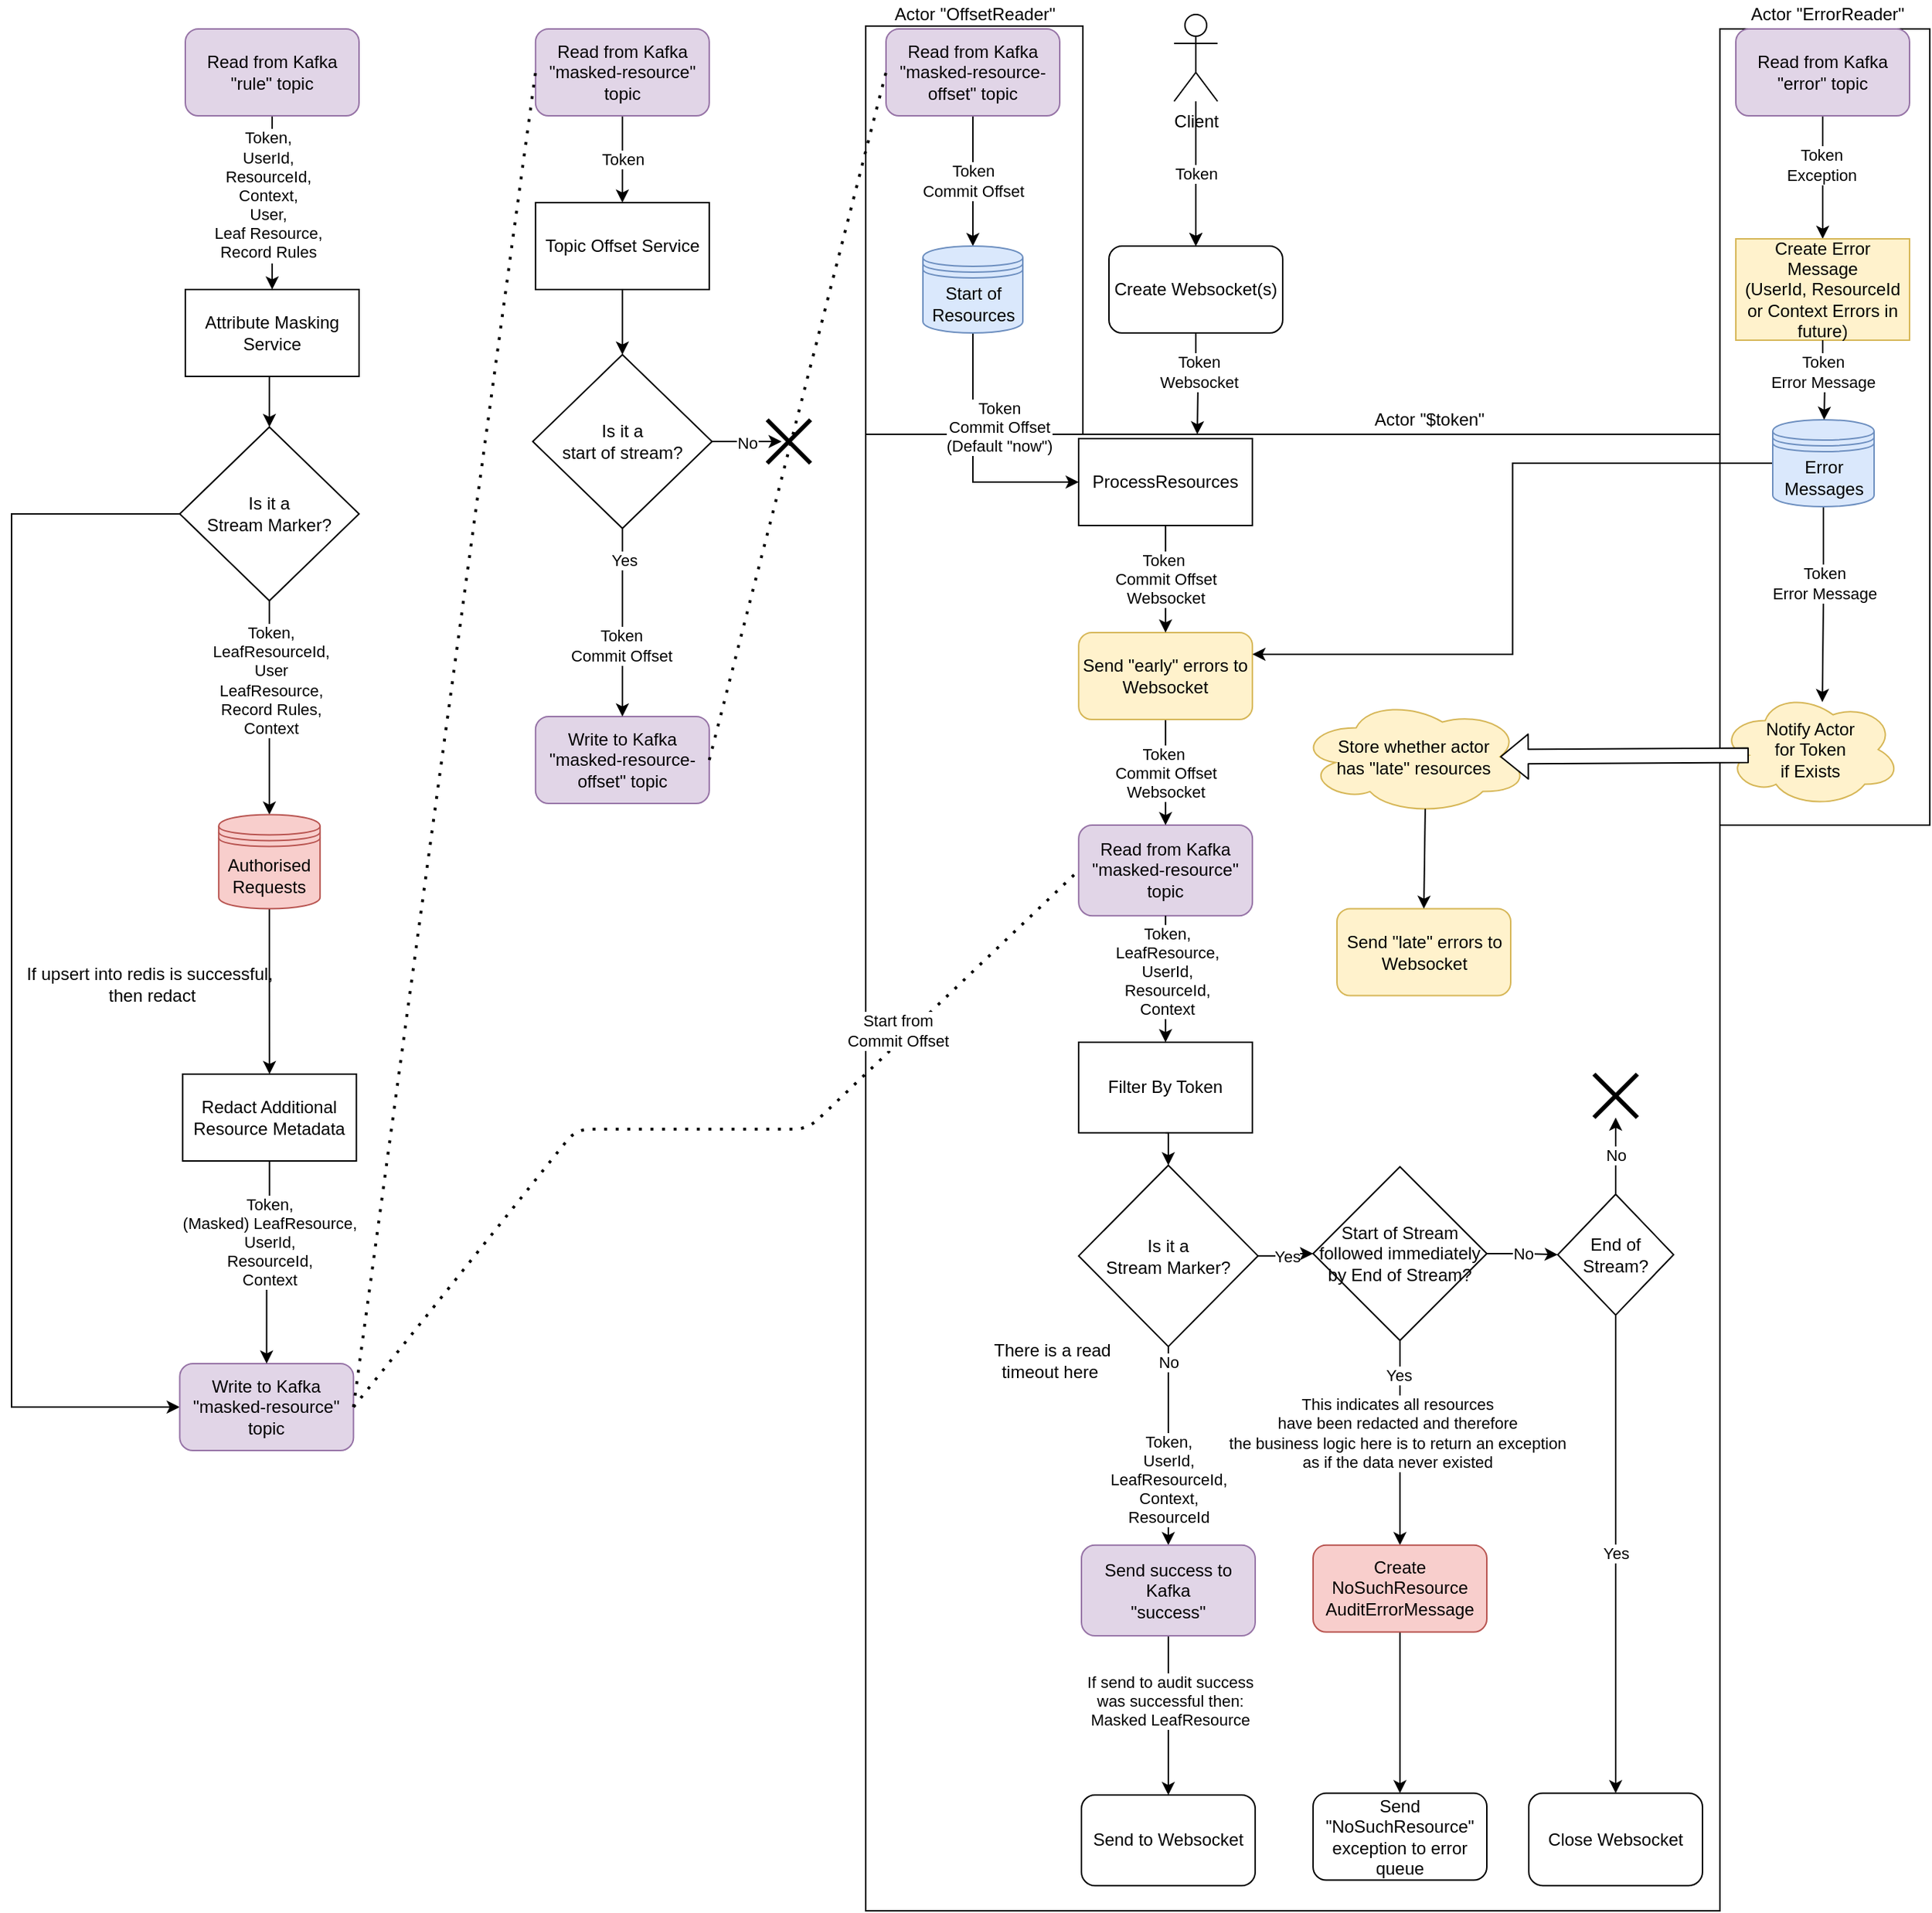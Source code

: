 <mxfile version="14.9.1" type="device"><diagram id="lWRe2f4_AiHqAnIAeXp1" name="Page-1"><mxGraphModel dx="2062" dy="1122" grid="1" gridSize="10" guides="1" tooltips="1" connect="1" arrows="1" fold="1" page="0" pageScale="1" pageWidth="827" pageHeight="1169" math="0" shadow="0"><root><mxCell id="0"/><mxCell id="1" parent="0"/><mxCell id="x7cPvZ7KyVq9PWXrn66x-4" value="" style="rounded=0;whiteSpace=wrap;html=1;fillColor=none;" parent="1" vertex="1"><mxGeometry x="960" y="358" width="150" height="282" as="geometry"/></mxCell><mxCell id="x7cPvZ7KyVq9PWXrn66x-7" value="" style="rounded=0;whiteSpace=wrap;html=1;fillColor=none;" parent="1" vertex="1"><mxGeometry x="1550" y="360" width="145" height="550" as="geometry"/></mxCell><mxCell id="cmhVsMMkOoJrW_JN44RO-138" value="" style="rounded=0;whiteSpace=wrap;html=1;fillColor=none;" parent="1" vertex="1"><mxGeometry x="960" y="640" width="590" height="1020" as="geometry"/></mxCell><mxCell id="oZyTMZYtAXs1u3VE4Ej2-74" style="edgeStyle=orthogonalEdgeStyle;rounded=0;orthogonalLoop=1;jettySize=auto;html=1;exitX=0.5;exitY=1;exitDx=0;exitDy=0;entryX=0.5;entryY=0;entryDx=0;entryDy=0;" parent="1" source="oZyTMZYtAXs1u3VE4Ej2-63" target="oZyTMZYtAXs1u3VE4Ej2-73" edge="1"><mxGeometry relative="1" as="geometry"/></mxCell><mxCell id="oZyTMZYtAXs1u3VE4Ej2-63" value="Attribute Masking Service" style="rounded=0;whiteSpace=wrap;html=1;" parent="1" vertex="1"><mxGeometry x="490.0" y="540" width="120" height="60" as="geometry"/></mxCell><mxCell id="oZyTMZYtAXs1u3VE4Ej2-65" style="edgeStyle=orthogonalEdgeStyle;rounded=0;orthogonalLoop=1;jettySize=auto;html=1;exitX=0.5;exitY=1;exitDx=0;exitDy=0;entryX=0.5;entryY=0;entryDx=0;entryDy=0;" parent="1" source="oZyTMZYtAXs1u3VE4Ej2-64" target="oZyTMZYtAXs1u3VE4Ej2-63" edge="1"><mxGeometry relative="1" as="geometry"/></mxCell><mxCell id="emOmZ1jwaG1Uoyf71ebE-11" value="&lt;span style=&quot;font-family: &amp;#34;helvetica&amp;#34;&quot;&gt;Token,&lt;/span&gt;&lt;br style=&quot;font-family: &amp;#34;helvetica&amp;#34;&quot;&gt;&lt;span style=&quot;font-family: &amp;#34;helvetica&amp;#34;&quot;&gt;UserId,&lt;/span&gt;&lt;br style=&quot;font-family: &amp;#34;helvetica&amp;#34;&quot;&gt;&lt;span style=&quot;font-family: &amp;#34;helvetica&amp;#34;&quot;&gt;ResourceId,&lt;/span&gt;&lt;br style=&quot;font-family: &amp;#34;helvetica&amp;#34;&quot;&gt;&lt;span style=&quot;font-family: &amp;#34;helvetica&amp;#34;&quot;&gt;Context,&lt;/span&gt;&lt;br style=&quot;font-family: &amp;#34;helvetica&amp;#34;&quot;&gt;&lt;span style=&quot;font-family: &amp;#34;helvetica&amp;#34;&quot;&gt;User,&lt;/span&gt;&lt;br style=&quot;font-family: &amp;#34;helvetica&amp;#34;&quot;&gt;&lt;span style=&quot;font-family: &amp;#34;helvetica&amp;#34;&quot;&gt;Leaf Resource,&lt;br&gt;Record Rules&lt;br&gt;&lt;/span&gt;" style="edgeLabel;html=1;align=center;verticalAlign=middle;resizable=0;points=[];" parent="oZyTMZYtAXs1u3VE4Ej2-65" vertex="1" connectable="0"><mxGeometry x="-0.233" y="-3" relative="1" as="geometry"><mxPoint y="9" as="offset"/></mxGeometry></mxCell><mxCell id="oZyTMZYtAXs1u3VE4Ej2-64" value="&lt;div&gt;Read from Kafka&lt;/div&gt;&lt;div&gt;&quot;rule&quot; topic&lt;br&gt;&lt;/div&gt;" style="rounded=1;whiteSpace=wrap;html=1;fillColor=#e1d5e7;strokeColor=#9673a6;" parent="1" vertex="1"><mxGeometry x="490" y="360" width="120" height="60" as="geometry"/></mxCell><mxCell id="cmhVsMMkOoJrW_JN44RO-5" style="edgeStyle=orthogonalEdgeStyle;rounded=0;orthogonalLoop=1;jettySize=auto;html=1;exitX=0;exitY=0.5;exitDx=0;exitDy=0;entryX=0;entryY=0.5;entryDx=0;entryDy=0;" parent="1" source="oZyTMZYtAXs1u3VE4Ej2-73" target="oZyTMZYtAXs1u3VE4Ej2-76" edge="1"><mxGeometry relative="1" as="geometry"><Array as="points"><mxPoint x="370" y="695"/><mxPoint x="370" y="1312"/></Array></mxGeometry></mxCell><mxCell id="cmhVsMMkOoJrW_JN44RO-6" style="edgeStyle=orthogonalEdgeStyle;rounded=0;orthogonalLoop=1;jettySize=auto;html=1;exitX=0.5;exitY=1;exitDx=0;exitDy=0;entryX=0.5;entryY=0;entryDx=0;entryDy=0;" parent="1" source="oZyTMZYtAXs1u3VE4Ej2-73" target="D1O1iKfWJfiET4YTJFRm-7" edge="1"><mxGeometry relative="1" as="geometry"/></mxCell><mxCell id="cmhVsMMkOoJrW_JN44RO-7" value="Token,&lt;br&gt;LeafResourceId,&lt;br&gt;User&lt;br&gt;LeafResource,&lt;br&gt;Record Rules,&lt;br&gt;Context" style="edgeLabel;html=1;align=center;verticalAlign=middle;resizable=0;points=[];" parent="cmhVsMMkOoJrW_JN44RO-6" vertex="1" connectable="0"><mxGeometry x="-0.256" y="1" relative="1" as="geometry"><mxPoint as="offset"/></mxGeometry></mxCell><mxCell id="oZyTMZYtAXs1u3VE4Ej2-73" value="Is it a &lt;br&gt;Stream Marker?" style="rhombus;whiteSpace=wrap;html=1;" parent="1" vertex="1"><mxGeometry x="486.17" y="635" width="123.83" height="120" as="geometry"/></mxCell><mxCell id="oZyTMZYtAXs1u3VE4Ej2-76" value="&lt;div&gt;Write to Kafka&lt;/div&gt;&lt;div&gt;&quot;masked-resource&quot; topic&lt;br&gt;&lt;/div&gt;" style="rounded=1;whiteSpace=wrap;html=1;fillColor=#e1d5e7;strokeColor=#9673a6;" parent="1" vertex="1"><mxGeometry x="486.17" y="1282" width="120" height="60" as="geometry"/></mxCell><mxCell id="oZyTMZYtAXs1u3VE4Ej2-82" style="edgeStyle=orthogonalEdgeStyle;rounded=0;orthogonalLoop=1;jettySize=auto;html=1;exitX=0.5;exitY=1;exitDx=0;exitDy=0;entryX=0.5;entryY=0;entryDx=0;entryDy=0;" parent="1" source="oZyTMZYtAXs1u3VE4Ej2-80" target="oZyTMZYtAXs1u3VE4Ej2-76" edge="1"><mxGeometry relative="1" as="geometry"/></mxCell><mxCell id="emOmZ1jwaG1Uoyf71ebE-16" value="Token,&lt;br&gt;(Masked) LeafResource,&lt;br&gt;UserId,&lt;br&gt;ResourceId,&lt;br&gt;Context" style="edgeLabel;html=1;align=center;verticalAlign=middle;resizable=0;points=[];" parent="oZyTMZYtAXs1u3VE4Ej2-82" vertex="1" connectable="0"><mxGeometry x="-0.214" relative="1" as="geometry"><mxPoint as="offset"/></mxGeometry></mxCell><mxCell id="oZyTMZYtAXs1u3VE4Ej2-80" value="Redact Additional Resource Metadata" style="rounded=0;whiteSpace=wrap;html=1;" parent="1" vertex="1"><mxGeometry x="488.17" y="1082" width="120" height="60" as="geometry"/></mxCell><mxCell id="oZyTMZYtAXs1u3VE4Ej2-90" value="Token" style="edgeStyle=orthogonalEdgeStyle;rounded=0;orthogonalLoop=1;jettySize=auto;html=1;exitX=0.5;exitY=1;exitDx=0;exitDy=0;" parent="1" source="oZyTMZYtAXs1u3VE4Ej2-86" target="oZyTMZYtAXs1u3VE4Ej2-89" edge="1"><mxGeometry relative="1" as="geometry"/></mxCell><mxCell id="oZyTMZYtAXs1u3VE4Ej2-86" value="&lt;div&gt;Read from Kafka&lt;/div&gt;&lt;div&gt;&quot;masked-resource&quot; topic&lt;br&gt;&lt;/div&gt;" style="rounded=1;whiteSpace=wrap;html=1;fillColor=#e1d5e7;strokeColor=#9673a6;" parent="1" vertex="1"><mxGeometry x="731.91" y="360" width="120" height="60" as="geometry"/></mxCell><mxCell id="oZyTMZYtAXs1u3VE4Ej2-87" value="" style="endArrow=none;dashed=1;html=1;dashPattern=1 3;strokeWidth=2;exitX=1;exitY=0.5;exitDx=0;exitDy=0;entryX=0;entryY=0.5;entryDx=0;entryDy=0;" parent="1" source="oZyTMZYtAXs1u3VE4Ej2-76" target="oZyTMZYtAXs1u3VE4Ej2-86" edge="1"><mxGeometry width="50" height="50" relative="1" as="geometry"><mxPoint x="410.0" y="1050" as="sourcePoint"/><mxPoint x="786.16" y="230" as="targetPoint"/></mxGeometry></mxCell><mxCell id="oZyTMZYtAXs1u3VE4Ej2-92" style="edgeStyle=orthogonalEdgeStyle;rounded=0;orthogonalLoop=1;jettySize=auto;html=1;exitX=0.5;exitY=1;exitDx=0;exitDy=0;entryX=0.5;entryY=0;entryDx=0;entryDy=0;" parent="1" source="oZyTMZYtAXs1u3VE4Ej2-89" target="oZyTMZYtAXs1u3VE4Ej2-91" edge="1"><mxGeometry relative="1" as="geometry"/></mxCell><mxCell id="oZyTMZYtAXs1u3VE4Ej2-89" value="Topic Offset Service" style="rounded=0;whiteSpace=wrap;html=1;" parent="1" vertex="1"><mxGeometry x="731.91" y="480" width="120" height="60" as="geometry"/></mxCell><mxCell id="IkWYzytS9ajepoEVK5wf-5" value="No" style="edgeStyle=orthogonalEdgeStyle;rounded=0;orthogonalLoop=1;jettySize=auto;html=1;exitX=1;exitY=0.5;exitDx=0;exitDy=0;entryX=0.333;entryY=0.4;entryDx=0;entryDy=0;entryPerimeter=0;" parent="1" source="oZyTMZYtAXs1u3VE4Ej2-91" edge="1"><mxGeometry relative="1" as="geometry"><mxPoint x="901.9" y="645" as="targetPoint"/></mxGeometry></mxCell><mxCell id="oZyTMZYtAXs1u3VE4Ej2-91" value="Is it a &lt;br&gt;start of stream?" style="rhombus;whiteSpace=wrap;html=1;" parent="1" vertex="1"><mxGeometry x="730" y="585" width="123.83" height="120" as="geometry"/></mxCell><mxCell id="oZyTMZYtAXs1u3VE4Ej2-95" value="&lt;div&gt;Write to Kafka&lt;/div&gt;&lt;div&gt;&quot;masked-resource-offset&quot; topic&lt;br&gt;&lt;/div&gt;" style="rounded=1;whiteSpace=wrap;html=1;fillColor=#e1d5e7;strokeColor=#9673a6;" parent="1" vertex="1"><mxGeometry x="731.91" y="835" width="120" height="60" as="geometry"/></mxCell><mxCell id="oZyTMZYtAXs1u3VE4Ej2-100" value="&lt;br&gt;&lt;br&gt;" style="edgeStyle=orthogonalEdgeStyle;rounded=0;orthogonalLoop=1;jettySize=auto;html=1;exitX=0.5;exitY=1;exitDx=0;exitDy=0;" parent="1" source="oZyTMZYtAXs1u3VE4Ej2-91" target="oZyTMZYtAXs1u3VE4Ej2-95" edge="1"><mxGeometry relative="1" as="geometry"><mxPoint x="791.91" y="880" as="targetPoint"/><mxPoint x="791.91" y="840" as="sourcePoint"/></mxGeometry></mxCell><mxCell id="wMG-wPAZ4d2mq8pwCgSi-7" value="Yes" style="edgeLabel;html=1;align=center;verticalAlign=middle;resizable=0;points=[];" vertex="1" connectable="0" parent="oZyTMZYtAXs1u3VE4Ej2-100"><mxGeometry x="-0.661" y="1" relative="1" as="geometry"><mxPoint as="offset"/></mxGeometry></mxCell><mxCell id="wMG-wPAZ4d2mq8pwCgSi-8" value="Token&lt;br&gt;Commit Offset" style="edgeLabel;html=1;align=center;verticalAlign=middle;resizable=0;points=[];" vertex="1" connectable="0" parent="oZyTMZYtAXs1u3VE4Ej2-100"><mxGeometry x="0.246" y="-1" relative="1" as="geometry"><mxPoint as="offset"/></mxGeometry></mxCell><mxCell id="oZyTMZYtAXs1u3VE4Ej2-110" value="Token&lt;br&gt;Commit Offset" style="edgeStyle=orthogonalEdgeStyle;rounded=0;orthogonalLoop=1;jettySize=auto;html=1;exitX=0.5;exitY=1;exitDx=0;exitDy=0;entryX=0.5;entryY=0;entryDx=0;entryDy=0;" parent="1" source="oZyTMZYtAXs1u3VE4Ej2-107" target="g_IIWOk1Ig6kXhPIuZ29-36" edge="1"><mxGeometry relative="1" as="geometry"><mxPoint x="1034" y="510" as="targetPoint"/></mxGeometry></mxCell><mxCell id="oZyTMZYtAXs1u3VE4Ej2-107" value="&lt;div&gt;Read from Kafka&lt;/div&gt;&lt;div&gt;&quot;masked-resource-offset&quot; topic&lt;br&gt;&lt;/div&gt;" style="rounded=1;whiteSpace=wrap;html=1;fillColor=#e1d5e7;strokeColor=#9673a6;" parent="1" vertex="1"><mxGeometry x="974" y="360" width="120" height="60" as="geometry"/></mxCell><mxCell id="oZyTMZYtAXs1u3VE4Ej2-108" value="" style="endArrow=none;dashed=1;html=1;dashPattern=1 3;strokeWidth=2;exitX=1;exitY=0.5;exitDx=0;exitDy=0;entryX=0;entryY=0.5;entryDx=0;entryDy=0;" parent="1" source="oZyTMZYtAXs1u3VE4Ej2-95" target="oZyTMZYtAXs1u3VE4Ej2-107" edge="1"><mxGeometry width="50" height="50" relative="1" as="geometry"><mxPoint x="590" y="840" as="sourcePoint"/><mxPoint x="640" y="790" as="targetPoint"/></mxGeometry></mxCell><mxCell id="oZyTMZYtAXs1u3VE4Ej2-118" value="" style="endArrow=none;dashed=1;html=1;dashPattern=1 3;strokeWidth=2;exitX=1;exitY=0.5;exitDx=0;exitDy=0;entryX=0;entryY=0.5;entryDx=0;entryDy=0;" parent="1" source="oZyTMZYtAXs1u3VE4Ej2-76" target="oZyTMZYtAXs1u3VE4Ej2-114" edge="1"><mxGeometry width="50" height="50" relative="1" as="geometry"><mxPoint x="590" y="840" as="sourcePoint"/><mxPoint x="640" y="790" as="targetPoint"/><Array as="points"><mxPoint x="760" y="1120"/><mxPoint x="920" y="1120"/></Array></mxGeometry></mxCell><mxCell id="emOmZ1jwaG1Uoyf71ebE-19" value="&lt;div&gt;Start from &lt;br&gt;&lt;/div&gt;&lt;div&gt;Commit Offset&lt;/div&gt;" style="edgeLabel;html=1;align=center;verticalAlign=middle;resizable=0;points=[];" parent="oZyTMZYtAXs1u3VE4Ej2-118" vertex="1" connectable="0"><mxGeometry x="0.858" y="3" relative="1" as="geometry"><mxPoint x="-89.38" y="80.33" as="offset"/></mxGeometry></mxCell><mxCell id="cmhVsMMkOoJrW_JN44RO-4" style="edgeStyle=orthogonalEdgeStyle;rounded=0;orthogonalLoop=1;jettySize=auto;html=1;exitX=0.5;exitY=1;exitDx=0;exitDy=0;entryX=0.5;entryY=0;entryDx=0;entryDy=0;" parent="1" source="D1O1iKfWJfiET4YTJFRm-7" target="oZyTMZYtAXs1u3VE4Ej2-80" edge="1"><mxGeometry relative="1" as="geometry"/></mxCell><mxCell id="D1O1iKfWJfiET4YTJFRm-7" value="Authorised Requests" style="shape=datastore;whiteSpace=wrap;html=1;fillColor=#f8cecc;strokeColor=#b85450;" parent="1" vertex="1"><mxGeometry x="513.09" y="902.78" width="70" height="65" as="geometry"/></mxCell><mxCell id="oZyTMZYtAXs1u3VE4Ej2-114" value="&lt;div&gt;Read from Kafka&lt;/div&gt;&lt;div&gt;&quot;masked-resource&quot; topic&lt;br&gt;&lt;/div&gt;" style="rounded=1;whiteSpace=wrap;html=1;fillColor=#e1d5e7;strokeColor=#9673a6;" parent="1" vertex="1"><mxGeometry x="1107.09" y="910.001" width="120" height="62.586" as="geometry"/></mxCell><mxCell id="oZyTMZYtAXs1u3VE4Ej2-127" value="Send to Websocket" style="rounded=1;whiteSpace=wrap;html=1;" parent="1" vertex="1"><mxGeometry x="1109" y="1580.004" width="120" height="62.586" as="geometry"/></mxCell><mxCell id="cmhVsMMkOoJrW_JN44RO-20" value="No" style="edgeStyle=orthogonalEdgeStyle;rounded=0;orthogonalLoop=1;jettySize=auto;html=1;" parent="1" source="oZyTMZYtAXs1u3VE4Ej2-129" target="cmhVsMMkOoJrW_JN44RO-22" edge="1"><mxGeometry relative="1" as="geometry"><mxPoint x="1409" y="1207" as="targetPoint"/></mxGeometry></mxCell><mxCell id="oZyTMZYtAXs1u3VE4Ej2-129" value="End of Stream?" style="rhombus;whiteSpace=wrap;html=1;" parent="1" vertex="1"><mxGeometry x="1438" y="1164.998" width="80" height="83.448" as="geometry"/></mxCell><mxCell id="IkWYzytS9ajepoEVK5wf-3" value="&lt;span style=&quot;color: rgb(0 , 0 , 0) ; font-family: &amp;#34;helvetica&amp;#34; ; font-size: 11px ; font-style: normal ; font-weight: 400 ; letter-spacing: normal ; text-align: center ; text-indent: 0px ; text-transform: none ; word-spacing: 0px ; background-color: rgb(255 , 255 , 255) ; display: inline ; float: none&quot;&gt;Token,&lt;/span&gt;&lt;br style=&quot;color: rgb(0 , 0 , 0) ; font-family: &amp;#34;helvetica&amp;#34; ; font-size: 11px ; font-style: normal ; font-weight: 400 ; letter-spacing: normal ; text-align: center ; text-indent: 0px ; text-transform: none ; word-spacing: 0px&quot;&gt;&lt;span style=&quot;color: rgb(0 , 0 , 0) ; font-family: &amp;#34;helvetica&amp;#34; ; font-size: 11px ; font-style: normal ; font-weight: 400 ; letter-spacing: normal ; text-align: center ; text-indent: 0px ; text-transform: none ; word-spacing: 0px ; background-color: rgb(255 , 255 , 255) ; display: inline ; float: none&quot;&gt;UserId,&lt;/span&gt;&lt;br style=&quot;color: rgb(0 , 0 , 0) ; font-family: &amp;#34;helvetica&amp;#34; ; font-size: 11px ; font-style: normal ; font-weight: 400 ; letter-spacing: normal ; text-align: center ; text-indent: 0px ; text-transform: none ; word-spacing: 0px&quot;&gt;&lt;span style=&quot;color: rgb(0 , 0 , 0) ; font-family: &amp;#34;helvetica&amp;#34; ; font-size: 11px ; font-style: normal ; font-weight: 400 ; letter-spacing: normal ; text-align: center ; text-indent: 0px ; text-transform: none ; word-spacing: 0px ; background-color: rgb(255 , 255 , 255) ; display: inline ; float: none&quot;&gt;LeafResourceId,&lt;/span&gt;&lt;br style=&quot;color: rgb(0 , 0 , 0) ; font-family: &amp;#34;helvetica&amp;#34; ; font-size: 11px ; font-style: normal ; font-weight: 400 ; letter-spacing: normal ; text-align: center ; text-indent: 0px ; text-transform: none ; word-spacing: 0px&quot;&gt;&lt;span style=&quot;color: rgb(0 , 0 , 0) ; font-family: &amp;#34;helvetica&amp;#34; ; font-size: 11px ; font-style: normal ; font-weight: 400 ; letter-spacing: normal ; text-align: center ; text-indent: 0px ; text-transform: none ; word-spacing: 0px ; background-color: rgb(255 , 255 , 255) ; display: inline ; float: none&quot;&gt;Context,&lt;/span&gt;&lt;br style=&quot;color: rgb(0 , 0 , 0) ; font-family: &amp;#34;helvetica&amp;#34; ; font-size: 11px ; font-style: normal ; font-weight: 400 ; letter-spacing: normal ; text-align: center ; text-indent: 0px ; text-transform: none ; word-spacing: 0px&quot;&gt;&lt;span style=&quot;color: rgb(0 , 0 , 0) ; font-family: &amp;#34;helvetica&amp;#34; ; font-size: 11px ; font-style: normal ; font-weight: 400 ; letter-spacing: normal ; text-align: center ; text-indent: 0px ; text-transform: none ; word-spacing: 0px ; background-color: rgb(255 , 255 , 255) ; display: inline ; float: none&quot;&gt;ResourceId&lt;/span&gt;" style="edgeStyle=orthogonalEdgeStyle;rounded=0;orthogonalLoop=1;jettySize=auto;html=1;exitX=0.5;exitY=1;exitDx=0;exitDy=0;entryX=0.5;entryY=0;entryDx=0;entryDy=0;" parent="1" source="emOmZ1jwaG1Uoyf71ebE-24" target="emOmZ1jwaG1Uoyf71ebE-62" edge="1"><mxGeometry x="0.333" relative="1" as="geometry"><mxPoint as="offset"/></mxGeometry></mxCell><mxCell id="IkWYzytS9ajepoEVK5wf-4" value="No" style="edgeLabel;html=1;align=center;verticalAlign=middle;resizable=0;points=[];" parent="IkWYzytS9ajepoEVK5wf-3" vertex="1" connectable="0"><mxGeometry x="0.001" y="58" relative="1" as="geometry"><mxPoint x="-58" y="-58" as="offset"/></mxGeometry></mxCell><mxCell id="emOmZ1jwaG1Uoyf71ebE-24" value="Is it a &lt;br&gt;Stream Marker?" style="rhombus;whiteSpace=wrap;html=1;" parent="1" vertex="1"><mxGeometry x="1107.09" y="1144.996" width="123.83" height="125.172" as="geometry"/></mxCell><mxCell id="emOmZ1jwaG1Uoyf71ebE-49" value="Filter By Token" style="rounded=0;whiteSpace=wrap;html=1;" parent="1" vertex="1"><mxGeometry x="1107.09" y="1059.997" width="120" height="62.586" as="geometry"/></mxCell><mxCell id="emOmZ1jwaG1Uoyf71ebE-70" style="edgeStyle=orthogonalEdgeStyle;rounded=0;orthogonalLoop=1;jettySize=auto;html=1;exitX=0.5;exitY=1;exitDx=0;exitDy=0;entryX=0.5;entryY=0;entryDx=0;entryDy=0;" parent="1" source="oZyTMZYtAXs1u3VE4Ej2-114" target="emOmZ1jwaG1Uoyf71ebE-49" edge="1"><mxGeometry relative="1" as="geometry"/></mxCell><mxCell id="gfwqF6UXDy7_Kqg5VhS5-1" value="Token,&lt;br&gt;LeafResource,&lt;br&gt;UserId,&lt;br&gt;ResourceId,&lt;br&gt;Context" style="edgeLabel;html=1;align=center;verticalAlign=middle;resizable=0;points=[];" parent="emOmZ1jwaG1Uoyf71ebE-70" vertex="1" connectable="0"><mxGeometry x="-0.251" y="1" relative="1" as="geometry"><mxPoint y="6" as="offset"/></mxGeometry></mxCell><mxCell id="oZyTMZYtAXs1u3VE4Ej2-121" style="edgeStyle=orthogonalEdgeStyle;rounded=0;orthogonalLoop=1;jettySize=auto;html=1;exitX=0.5;exitY=1;exitDx=0;exitDy=0;entryX=0.5;entryY=0;entryDx=0;entryDy=0;" parent="1" source="emOmZ1jwaG1Uoyf71ebE-49" target="emOmZ1jwaG1Uoyf71ebE-24" edge="1"><mxGeometry relative="1" as="geometry"><mxPoint x="1169" y="1190.177" as="targetPoint"/></mxGeometry></mxCell><mxCell id="IkWYzytS9ajepoEVK5wf-1" style="edgeStyle=orthogonalEdgeStyle;rounded=0;orthogonalLoop=1;jettySize=auto;html=1;exitX=0.5;exitY=1;exitDx=0;exitDy=0;entryX=0.5;entryY=0;entryDx=0;entryDy=0;" parent="1" source="emOmZ1jwaG1Uoyf71ebE-62" target="oZyTMZYtAXs1u3VE4Ej2-127" edge="1"><mxGeometry relative="1" as="geometry"/></mxCell><mxCell id="IkWYzytS9ajepoEVK5wf-2" value="If send to audit success&lt;br&gt;was successful then:&lt;br&gt;Masked LeafResource" style="edgeLabel;html=1;align=center;verticalAlign=middle;resizable=0;points=[];" parent="IkWYzytS9ajepoEVK5wf-1" vertex="1" connectable="0"><mxGeometry x="-0.19" y="1" relative="1" as="geometry"><mxPoint as="offset"/></mxGeometry></mxCell><mxCell id="emOmZ1jwaG1Uoyf71ebE-62" value="&lt;div&gt;Send success to Kafka&lt;/div&gt;&lt;div&gt;&quot;success&quot;&lt;br&gt;&lt;/div&gt;" style="rounded=1;whiteSpace=wrap;html=1;fillColor=#e1d5e7;strokeColor=#9673a6;" parent="1" vertex="1"><mxGeometry x="1109" y="1407.414" width="120" height="62.586" as="geometry"/></mxCell><mxCell id="kTTsFp3Jz2rjrWR4pOHb-7" value="There is a read timeout here&amp;nbsp;" style="text;html=1;strokeColor=none;fillColor=none;align=center;verticalAlign=middle;whiteSpace=wrap;rounded=0;" parent="1" vertex="1"><mxGeometry x="1039" y="1269.567" width="100" height="20.862" as="geometry"/></mxCell><mxCell id="cmhVsMMkOoJrW_JN44RO-8" value="If upsert into redis is successful,&lt;br&gt;&amp;nbsp;then redact" style="text;html=1;align=center;verticalAlign=middle;resizable=0;points=[];autosize=1;" parent="1" vertex="1"><mxGeometry x="370" y="1005" width="190" height="30" as="geometry"/></mxCell><mxCell id="cmhVsMMkOoJrW_JN44RO-11" value="Close Websocket" style="rounded=1;whiteSpace=wrap;html=1;" parent="1" vertex="1"><mxGeometry x="1418" y="1578.8" width="120" height="63.79" as="geometry"/></mxCell><mxCell id="g_IIWOk1Ig6kXhPIuZ29-21" style="edgeStyle=orthogonalEdgeStyle;rounded=0;orthogonalLoop=1;jettySize=auto;html=1;" parent="1" source="cmhVsMMkOoJrW_JN44RO-14" edge="1"><mxGeometry relative="1" as="geometry"><mxPoint x="1189.01" y="640" as="targetPoint"/></mxGeometry></mxCell><mxCell id="g_IIWOk1Ig6kXhPIuZ29-22" value="&lt;div&gt;Token&lt;/div&gt;&lt;div&gt;Websocket&lt;/div&gt;" style="edgeLabel;html=1;align=center;verticalAlign=middle;resizable=0;points=[];" parent="g_IIWOk1Ig6kXhPIuZ29-21" vertex="1" connectable="0"><mxGeometry x="0.028" y="14" relative="1" as="geometry"><mxPoint x="-14" y="-9" as="offset"/></mxGeometry></mxCell><mxCell id="cmhVsMMkOoJrW_JN44RO-14" value="Create Websocket(s)" style="rounded=1;whiteSpace=wrap;html=1;" parent="1" vertex="1"><mxGeometry x="1128" y="510" width="120" height="60" as="geometry"/></mxCell><mxCell id="cmhVsMMkOoJrW_JN44RO-22" value="" style="shape=umlDestroy;whiteSpace=wrap;html=1;strokeWidth=3;" parent="1" vertex="1"><mxGeometry x="1463" y="1082.0" width="30" height="30" as="geometry"/></mxCell><mxCell id="g_IIWOk1Ig6kXhPIuZ29-5" style="edgeStyle=orthogonalEdgeStyle;rounded=0;orthogonalLoop=1;jettySize=auto;html=1;exitX=0.5;exitY=1;exitDx=0;exitDy=0;" parent="1" source="cmhVsMMkOoJrW_JN44RO-24" target="g_IIWOk1Ig6kXhPIuZ29-2" edge="1"><mxGeometry relative="1" as="geometry"/></mxCell><mxCell id="g_IIWOk1Ig6kXhPIuZ29-15" value="&lt;div&gt;Token&lt;/div&gt;&lt;div&gt;Exception&lt;br&gt;&lt;/div&gt;" style="edgeLabel;html=1;align=center;verticalAlign=middle;resizable=0;points=[];" parent="g_IIWOk1Ig6kXhPIuZ29-5" vertex="1" connectable="0"><mxGeometry x="-0.206" y="-1" relative="1" as="geometry"><mxPoint as="offset"/></mxGeometry></mxCell><mxCell id="cmhVsMMkOoJrW_JN44RO-24" value="Read from Kafka&lt;br&gt;&quot;error&quot; topic" style="rounded=1;whiteSpace=wrap;html=1;fillColor=#e1d5e7;strokeColor=#9673a6;" parent="1" vertex="1"><mxGeometry x="1561" y="360" width="120" height="60" as="geometry"/></mxCell><mxCell id="g_IIWOk1Ig6kXhPIuZ29-19" value="" style="edgeStyle=orthogonalEdgeStyle;rounded=0;orthogonalLoop=1;jettySize=auto;html=1;entryX=0.5;entryY=1;entryDx=0;entryDy=0;startArrow=classic;startFill=1;endArrow=none;endFill=0;exitX=0;exitY=0.5;exitDx=0;exitDy=0;" parent="1" source="cmhVsMMkOoJrW_JN44RO-120" target="g_IIWOk1Ig6kXhPIuZ29-36" edge="1"><mxGeometry relative="1" as="geometry"><mxPoint x="1050.76" y="591.68" as="targetPoint"/><Array as="points"/></mxGeometry></mxCell><mxCell id="g_IIWOk1Ig6kXhPIuZ29-20" value="&lt;div&gt;Token&lt;/div&gt;&lt;div&gt;Commit Offset&lt;/div&gt;&lt;div&gt;(Default &quot;now&quot;)&lt;br&gt;&lt;/div&gt;" style="edgeLabel;html=1;align=center;verticalAlign=middle;resizable=0;points=[];" parent="g_IIWOk1Ig6kXhPIuZ29-19" vertex="1" connectable="0"><mxGeometry x="-0.14" y="-24" relative="1" as="geometry"><mxPoint x="-6.09" y="-36" as="offset"/></mxGeometry></mxCell><mxCell id="xWOup6esi6yUNyMtKGpP-14" value="" style="edgeStyle=orthogonalEdgeStyle;rounded=0;orthogonalLoop=1;jettySize=auto;html=1;" parent="1" source="cmhVsMMkOoJrW_JN44RO-116" target="cmhVsMMkOoJrW_JN44RO-14" edge="1"><mxGeometry relative="1" as="geometry"/></mxCell><mxCell id="cmhVsMMkOoJrW_JN44RO-116" value="Client" style="shape=umlActor;verticalLabelPosition=bottom;verticalAlign=top;html=1;outlineConnect=0;" parent="1" vertex="1"><mxGeometry x="1173" y="350" width="30" height="60" as="geometry"/></mxCell><mxCell id="cmhVsMMkOoJrW_JN44RO-125" value="Token&amp;nbsp;&lt;br&gt;&lt;div&gt;Commit Offset&lt;/div&gt;&lt;div&gt;Websocket&lt;br&gt;&lt;/div&gt;" style="edgeStyle=orthogonalEdgeStyle;rounded=0;orthogonalLoop=1;jettySize=auto;html=1;exitX=0.5;exitY=1;exitDx=0;exitDy=0;" parent="1" source="g_IIWOk1Ig6kXhPIuZ29-24" target="oZyTMZYtAXs1u3VE4Ej2-114" edge="1"><mxGeometry relative="1" as="geometry"/></mxCell><mxCell id="cmhVsMMkOoJrW_JN44RO-120" value="ProcessResources&lt;span style=&quot;color: rgba(0 , 0 , 0 , 0) ; font-family: monospace ; font-size: 0px&quot;&gt;%3CmxGraphModel%3E%3Croot%3E%3CmxCell%20id%3D%220%22%2F%3E%3CmxCell%20id%3D%221%22%20parent%3D%220%22%2F%3E%3CmxCell%20id%3D%222%22%20value%3D%22Start%20of%20Resources%22%20style%3D%22shape%3Dcylinder2%3BwhiteSpace%3Dwrap%3Bhtml%3D1%3BboundedLbl%3D1%3BbackgroundOutline%3D1%3Bsize%3D15%3B%22%20vertex%3D%221%22%20parent%3D%221%22%3E%3CmxGeometry%20x%3D%221100%22%20y%3D%22510%22%20width%3D%2280%22%20height%3D%2280%22%20as%3D%22geometry%22%2F%3E%3C%2FmxCell%3E%3C%2Froot%3E%3C%2FmxGraphModel%3E&lt;/span&gt;" style="whiteSpace=wrap;html=1;" parent="1" vertex="1"><mxGeometry x="1107.09" y="643" width="120" height="60" as="geometry"/></mxCell><mxCell id="g_IIWOk1Ig6kXhPIuZ29-2" value="Create Error Message&lt;br&gt;(UserId, ResourceId or Context Errors in future)" style="rounded=0;whiteSpace=wrap;html=1;fillColor=#fff2cc;strokeColor=#d6b656;" parent="1" vertex="1"><mxGeometry x="1561" y="505" width="120" height="70" as="geometry"/></mxCell><mxCell id="g_IIWOk1Ig6kXhPIuZ29-14" value="&lt;div&gt;Token&lt;br&gt;&lt;/div&gt;" style="edgeStyle=orthogonalEdgeStyle;rounded=0;orthogonalLoop=1;jettySize=auto;html=1;entryX=0.5;entryY=0;entryDx=0;entryDy=0;" parent="1" source="cmhVsMMkOoJrW_JN44RO-116" target="cmhVsMMkOoJrW_JN44RO-14" edge="1"><mxGeometry relative="1" as="geometry"><mxPoint x="1127.04" y="480.0" as="targetPoint"/><mxPoint x="1152" y="391" as="sourcePoint"/></mxGeometry></mxCell><mxCell id="g_IIWOk1Ig6kXhPIuZ29-24" value="Send &quot;early&quot; errors to Websocket" style="rounded=1;whiteSpace=wrap;html=1;fillColor=#fff2cc;strokeColor=#d6b656;" parent="1" vertex="1"><mxGeometry x="1107.09" y="777" width="120" height="60" as="geometry"/></mxCell><mxCell id="g_IIWOk1Ig6kXhPIuZ29-25" value="Token&amp;nbsp;&lt;br&gt;&lt;div&gt;Commit Offset&lt;/div&gt;&lt;div&gt;Websocket&lt;br&gt;&lt;/div&gt;" style="edgeStyle=orthogonalEdgeStyle;rounded=0;orthogonalLoop=1;jettySize=auto;html=1;exitX=0.5;exitY=1;exitDx=0;exitDy=0;" parent="1" source="cmhVsMMkOoJrW_JN44RO-120" target="g_IIWOk1Ig6kXhPIuZ29-24" edge="1"><mxGeometry relative="1" as="geometry"><mxPoint x="1166.09" y="695" as="sourcePoint"/><mxPoint x="1168.069" y="910.001" as="targetPoint"/></mxGeometry></mxCell><mxCell id="g_IIWOk1Ig6kXhPIuZ29-30" value="Yes" style="edgeStyle=orthogonalEdgeStyle;rounded=0;orthogonalLoop=1;jettySize=auto;html=1;exitX=0.5;exitY=1;exitDx=0;exitDy=0;" parent="1" source="oZyTMZYtAXs1u3VE4Ej2-129" target="cmhVsMMkOoJrW_JN44RO-11" edge="1"><mxGeometry relative="1" as="geometry"><mxPoint x="1410" y="1326" as="targetPoint"/><mxPoint x="1410" y="1248.447" as="sourcePoint"/></mxGeometry></mxCell><mxCell id="g_IIWOk1Ig6kXhPIuZ29-36" value="&lt;div&gt;Start of Resources&lt;/div&gt;" style="shape=datastore;whiteSpace=wrap;html=1;rounded=1;fillColor=#dae8fc;strokeColor=#6c8ebf;" parent="1" vertex="1"><mxGeometry x="999.5" y="510" width="69" height="60" as="geometry"/></mxCell><mxCell id="g_IIWOk1Ig6kXhPIuZ29-41" value="&lt;div&gt;Notify Actor&lt;/div&gt;&lt;div&gt;for Token&lt;/div&gt;&lt;div&gt;if Exists&lt;br&gt;&lt;/div&gt;" style="ellipse;shape=cloud;whiteSpace=wrap;html=1;rounded=1;fillColor=#fff2cc;strokeColor=#d6b656;" parent="1" vertex="1"><mxGeometry x="1550" y="817.78" width="125" height="80" as="geometry"/></mxCell><mxCell id="g_IIWOk1Ig6kXhPIuZ29-42" style="edgeStyle=orthogonalEdgeStyle;rounded=0;orthogonalLoop=1;jettySize=auto;html=1;exitX=0.5;exitY=1;exitDx=0;exitDy=0;entryX=0.566;entryY=0.09;entryDx=0;entryDy=0;entryPerimeter=0;" parent="1" source="g_IIWOk1Ig6kXhPIuZ29-37" target="g_IIWOk1Ig6kXhPIuZ29-41" edge="1"><mxGeometry relative="1" as="geometry"><mxPoint x="1621" y="575" as="sourcePoint"/><mxPoint x="1619" y="640" as="targetPoint"/></mxGeometry></mxCell><mxCell id="g_IIWOk1Ig6kXhPIuZ29-43" value="&lt;div&gt;Token&lt;/div&gt;&lt;div&gt;Error Message&lt;br&gt;&lt;/div&gt;" style="edgeLabel;html=1;align=center;verticalAlign=middle;resizable=0;points=[];" parent="g_IIWOk1Ig6kXhPIuZ29-42" vertex="1" connectable="0"><mxGeometry x="-0.225" relative="1" as="geometry"><mxPoint as="offset"/></mxGeometry></mxCell><mxCell id="g_IIWOk1Ig6kXhPIuZ29-46" value="&lt;div&gt;Store whether actor&lt;/div&gt;&lt;div&gt; has &quot;late&quot; resources&lt;/div&gt;" style="ellipse;shape=cloud;whiteSpace=wrap;html=1;fillColor=#fff2cc;strokeColor=#d6b656;" parent="1" vertex="1"><mxGeometry x="1259" y="822.78" width="159" height="80" as="geometry"/></mxCell><mxCell id="IkWYzytS9ajepoEVK5wf-6" value="" style="shape=umlDestroy;whiteSpace=wrap;html=1;strokeWidth=3;" parent="1" vertex="1"><mxGeometry x="891.91" y="630" width="30" height="30" as="geometry"/></mxCell><mxCell id="7i572pAZbQ2XW9lVeh9M-3" style="edgeStyle=orthogonalEdgeStyle;rounded=0;orthogonalLoop=1;jettySize=auto;html=1;exitX=0;exitY=0.5;exitDx=0;exitDy=0;entryX=1;entryY=0.25;entryDx=0;entryDy=0;" parent="1" source="g_IIWOk1Ig6kXhPIuZ29-37" target="g_IIWOk1Ig6kXhPIuZ29-24" edge="1"><mxGeometry relative="1" as="geometry"/></mxCell><mxCell id="g_IIWOk1Ig6kXhPIuZ29-37" value="Error Messages" style="shape=datastore;whiteSpace=wrap;html=1;rounded=1;fillColor=#dae8fc;strokeColor=#6c8ebf;" parent="1" vertex="1"><mxGeometry x="1586.5" y="630" width="70" height="60" as="geometry"/></mxCell><mxCell id="7i572pAZbQ2XW9lVeh9M-1" style="edgeStyle=orthogonalEdgeStyle;rounded=0;orthogonalLoop=1;jettySize=auto;html=1;exitX=0.5;exitY=1;exitDx=0;exitDy=0;" parent="1" source="g_IIWOk1Ig6kXhPIuZ29-2" edge="1"><mxGeometry relative="1" as="geometry"><mxPoint x="1621" y="575" as="sourcePoint"/><mxPoint x="1622" y="630" as="targetPoint"/></mxGeometry></mxCell><mxCell id="7i572pAZbQ2XW9lVeh9M-2" value="&lt;div&gt;Token&lt;/div&gt;&lt;div&gt;Error Message&lt;br&gt;&lt;/div&gt;" style="edgeLabel;html=1;align=center;verticalAlign=middle;resizable=0;points=[];" parent="7i572pAZbQ2XW9lVeh9M-1" vertex="1" connectable="0"><mxGeometry x="-0.225" relative="1" as="geometry"><mxPoint as="offset"/></mxGeometry></mxCell><mxCell id="x7cPvZ7KyVq9PWXrn66x-3" value="Actor &quot;$token&quot;" style="text;html=1;strokeColor=none;fillColor=none;align=center;verticalAlign=middle;whiteSpace=wrap;rounded=0;" parent="1" vertex="1"><mxGeometry x="1279" y="620" width="141" height="20" as="geometry"/></mxCell><mxCell id="x7cPvZ7KyVq9PWXrn66x-8" value="Actor &quot;ErrorReader&quot;" style="text;html=1;strokeColor=none;fillColor=none;align=center;verticalAlign=middle;whiteSpace=wrap;rounded=0;" parent="1" vertex="1"><mxGeometry x="1554" y="340" width="141" height="20" as="geometry"/></mxCell><mxCell id="x7cPvZ7KyVq9PWXrn66x-9" value="Actor &quot;OffsetReader&quot;" style="text;html=1;strokeColor=none;fillColor=none;align=center;verticalAlign=middle;whiteSpace=wrap;rounded=0;" parent="1" vertex="1"><mxGeometry x="964.5" y="340" width="141" height="20" as="geometry"/></mxCell><mxCell id="JZ2ZjCXjTkXJx2LxnmrT-1" value="&lt;div&gt;Send &quot;late&quot; errors to Websocket&lt;br&gt;&lt;/div&gt;" style="rounded=1;whiteSpace=wrap;html=1;fillColor=#fff2cc;strokeColor=#d6b656;" parent="1" vertex="1"><mxGeometry x="1285.5" y="967.78" width="120" height="60" as="geometry"/></mxCell><mxCell id="JZ2ZjCXjTkXJx2LxnmrT-2" value="" style="shape=flexArrow;endArrow=classic;html=1;entryX=0.875;entryY=0.5;entryDx=0;entryDy=0;entryPerimeter=0;fillColor=#ffffff;exitX=0.16;exitY=0.55;exitDx=0;exitDy=0;exitPerimeter=0;" parent="1" source="g_IIWOk1Ig6kXhPIuZ29-41" target="g_IIWOk1Ig6kXhPIuZ29-46" edge="1"><mxGeometry width="50" height="50" relative="1" as="geometry"><mxPoint x="1171.88" y="610" as="sourcePoint"/><mxPoint x="1450.005" y="862.78" as="targetPoint"/></mxGeometry></mxCell><mxCell id="JZ2ZjCXjTkXJx2LxnmrT-3" value="" style="endArrow=classic;html=1;fillColor=#ffffff;exitX=0.55;exitY=0.95;exitDx=0;exitDy=0;exitPerimeter=0;entryX=0.5;entryY=0;entryDx=0;entryDy=0;" parent="1" source="g_IIWOk1Ig6kXhPIuZ29-46" target="JZ2ZjCXjTkXJx2LxnmrT-1" edge="1"><mxGeometry width="50" height="50" relative="1" as="geometry"><mxPoint x="1240" y="820" as="sourcePoint"/><mxPoint x="1290" y="770" as="targetPoint"/></mxGeometry></mxCell><mxCell id="9kO03R4j-o2qnML7SaOm-6" value="No" style="edgeStyle=orthogonalEdgeStyle;rounded=0;orthogonalLoop=1;jettySize=auto;html=1;exitX=1;exitY=0.5;exitDx=0;exitDy=0;entryX=0;entryY=0.5;entryDx=0;entryDy=0;" parent="1" source="9kO03R4j-o2qnML7SaOm-1" target="oZyTMZYtAXs1u3VE4Ej2-129" edge="1"><mxGeometry relative="1" as="geometry"><Array as="points"><mxPoint x="1414" y="1206"/></Array></mxGeometry></mxCell><mxCell id="9kO03R4j-o2qnML7SaOm-1" value="Start of Stream followed immediately by End of Stream?" style="rhombus;whiteSpace=wrap;html=1;" parent="1" vertex="1"><mxGeometry x="1269" y="1146" width="120" height="120" as="geometry"/></mxCell><mxCell id="9kO03R4j-o2qnML7SaOm-2" value="Yes" style="edgeStyle=orthogonalEdgeStyle;rounded=0;orthogonalLoop=1;jettySize=auto;html=1;entryX=0;entryY=0.5;entryDx=0;entryDy=0;" parent="1" source="emOmZ1jwaG1Uoyf71ebE-24" target="9kO03R4j-o2qnML7SaOm-1" edge="1"><mxGeometry relative="1" as="geometry"><mxPoint x="1230.903" y="1207.6" as="sourcePoint"/><mxPoint x="1370" y="1206.722" as="targetPoint"/></mxGeometry></mxCell><mxCell id="wMG-wPAZ4d2mq8pwCgSi-1" style="edgeStyle=orthogonalEdgeStyle;rounded=0;orthogonalLoop=1;jettySize=auto;html=1;exitX=0.5;exitY=1;exitDx=0;exitDy=0;entryX=0.5;entryY=0;entryDx=0;entryDy=0;" edge="1" parent="1" target="wMG-wPAZ4d2mq8pwCgSi-4"><mxGeometry relative="1" as="geometry"><Array as="points"><mxPoint x="1329" y="1330"/><mxPoint x="1329" y="1330"/></Array><mxPoint x="1329" y="1266" as="sourcePoint"/></mxGeometry></mxCell><mxCell id="wMG-wPAZ4d2mq8pwCgSi-2" value="Yes" style="edgeLabel;html=1;align=center;verticalAlign=middle;resizable=0;points=[];" vertex="1" connectable="0" parent="wMG-wPAZ4d2mq8pwCgSi-1"><mxGeometry x="-0.095" y="-4" relative="1" as="geometry"><mxPoint x="3" y="-40" as="offset"/></mxGeometry></mxCell><mxCell id="wMG-wPAZ4d2mq8pwCgSi-3" value="This indicates all resources&lt;br&gt;have been redacted and therefore&lt;br&gt;the business logic here is to return an exception&lt;br&gt;as if the data never existed" style="edgeLabel;html=1;align=center;verticalAlign=middle;resizable=0;points=[];" vertex="1" connectable="0" parent="wMG-wPAZ4d2mq8pwCgSi-1"><mxGeometry x="-0.661" y="-2" relative="1" as="geometry"><mxPoint y="40" as="offset"/></mxGeometry></mxCell><mxCell id="wMG-wPAZ4d2mq8pwCgSi-6" style="edgeStyle=orthogonalEdgeStyle;rounded=0;orthogonalLoop=1;jettySize=auto;html=1;exitX=0.5;exitY=1;exitDx=0;exitDy=0;" edge="1" parent="1" source="wMG-wPAZ4d2mq8pwCgSi-4" target="wMG-wPAZ4d2mq8pwCgSi-5"><mxGeometry relative="1" as="geometry"/></mxCell><mxCell id="wMG-wPAZ4d2mq8pwCgSi-4" value="Create NoSuchResource AuditErrorMessage" style="rounded=1;whiteSpace=wrap;html=1;fillColor=#f8cecc;strokeColor=#b85450;" vertex="1" parent="1"><mxGeometry x="1269" y="1407.41" width="120" height="60" as="geometry"/></mxCell><mxCell id="wMG-wPAZ4d2mq8pwCgSi-5" value="Send &quot;NoSuchResource&quot; exception to error queue" style="rounded=1;whiteSpace=wrap;html=1;" vertex="1" parent="1"><mxGeometry x="1269" y="1578.8" width="120" height="60" as="geometry"/></mxCell></root></mxGraphModel></diagram></mxfile>